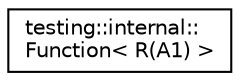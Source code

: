 digraph "Graphical Class Hierarchy"
{
  edge [fontname="Helvetica",fontsize="10",labelfontname="Helvetica",labelfontsize="10"];
  node [fontname="Helvetica",fontsize="10",shape=record];
  rankdir="LR";
  Node0 [label="testing::internal::\lFunction\< R(A1) \>",height=0.2,width=0.4,color="black", fillcolor="white", style="filled",URL="$structtesting_1_1internal_1_1Function.html"];
}
